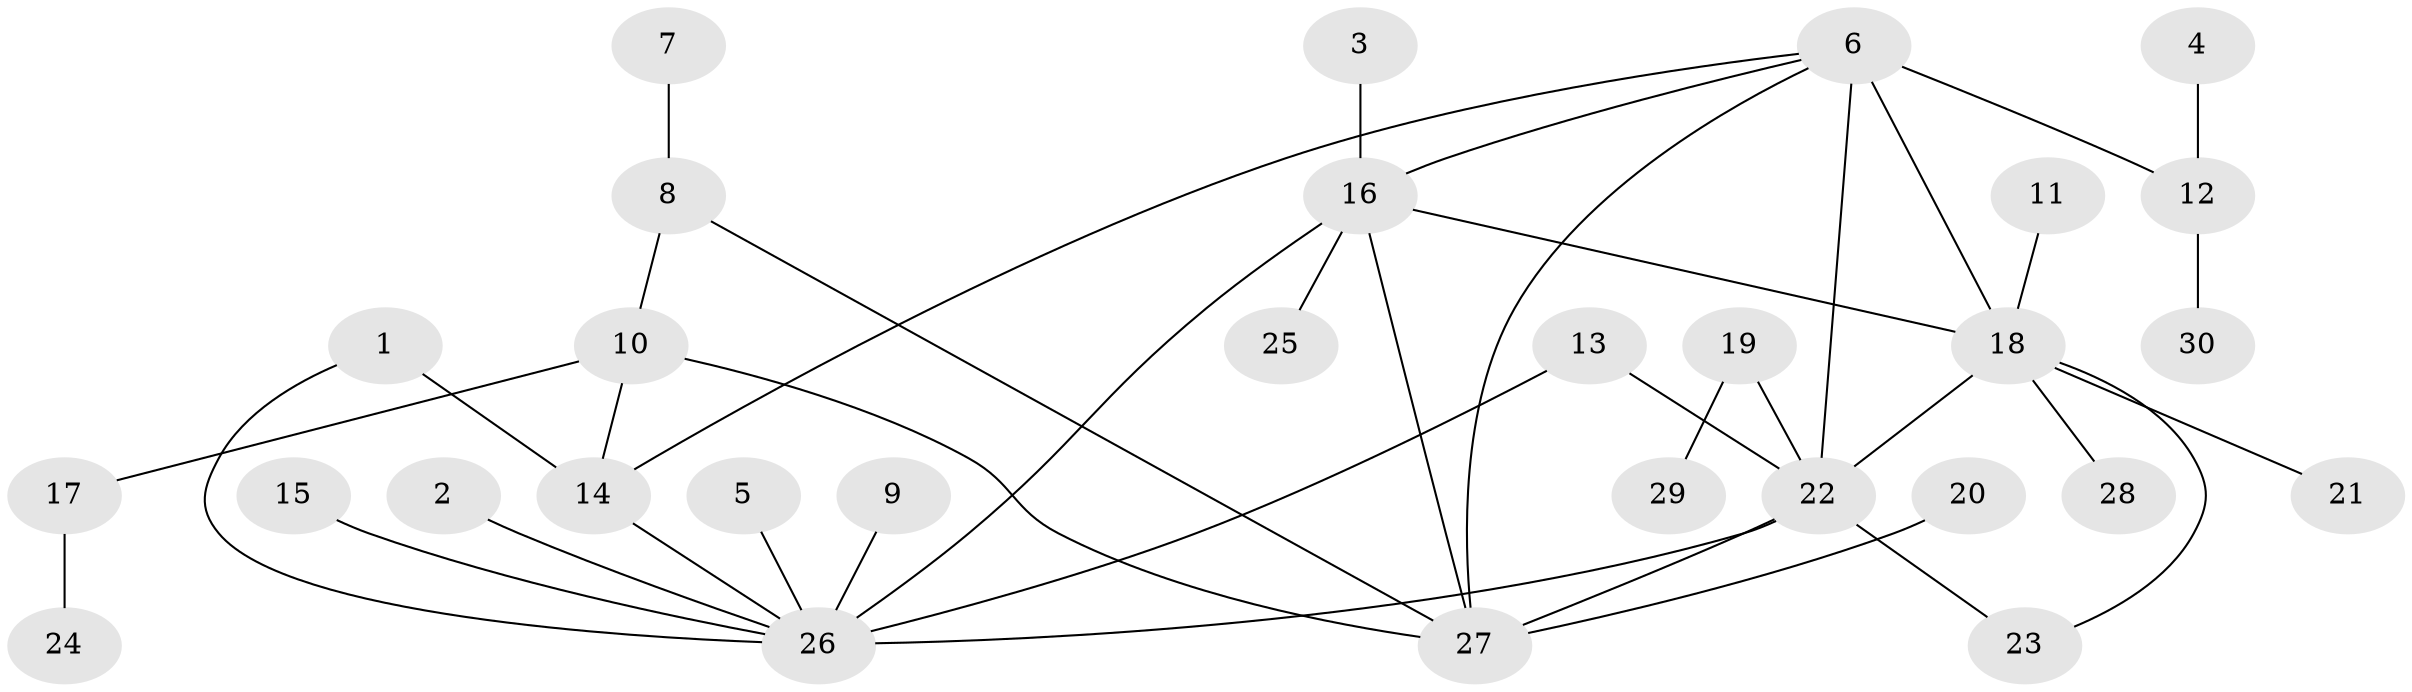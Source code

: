 // original degree distribution, {4: 0.1, 5: 0.06666666666666667, 9: 0.016666666666666666, 2: 0.2, 11: 0.016666666666666666, 8: 0.03333333333333333, 7: 0.016666666666666666, 3: 0.05, 1: 0.5}
// Generated by graph-tools (version 1.1) at 2025/26/03/09/25 03:26:34]
// undirected, 30 vertices, 40 edges
graph export_dot {
graph [start="1"]
  node [color=gray90,style=filled];
  1;
  2;
  3;
  4;
  5;
  6;
  7;
  8;
  9;
  10;
  11;
  12;
  13;
  14;
  15;
  16;
  17;
  18;
  19;
  20;
  21;
  22;
  23;
  24;
  25;
  26;
  27;
  28;
  29;
  30;
  1 -- 14 [weight=1.0];
  1 -- 26 [weight=1.0];
  2 -- 26 [weight=1.0];
  3 -- 16 [weight=1.0];
  4 -- 12 [weight=1.0];
  5 -- 26 [weight=1.0];
  6 -- 12 [weight=2.0];
  6 -- 14 [weight=1.0];
  6 -- 16 [weight=1.0];
  6 -- 18 [weight=1.0];
  6 -- 22 [weight=2.0];
  6 -- 27 [weight=2.0];
  7 -- 8 [weight=1.0];
  8 -- 10 [weight=1.0];
  8 -- 27 [weight=1.0];
  9 -- 26 [weight=1.0];
  10 -- 14 [weight=1.0];
  10 -- 17 [weight=1.0];
  10 -- 27 [weight=1.0];
  11 -- 18 [weight=1.0];
  12 -- 30 [weight=1.0];
  13 -- 22 [weight=1.0];
  13 -- 26 [weight=1.0];
  14 -- 26 [weight=1.0];
  15 -- 26 [weight=1.0];
  16 -- 18 [weight=2.0];
  16 -- 25 [weight=1.0];
  16 -- 26 [weight=2.0];
  16 -- 27 [weight=1.0];
  17 -- 24 [weight=1.0];
  18 -- 21 [weight=1.0];
  18 -- 22 [weight=1.0];
  18 -- 23 [weight=1.0];
  18 -- 28 [weight=1.0];
  19 -- 22 [weight=1.0];
  19 -- 29 [weight=1.0];
  20 -- 27 [weight=1.0];
  22 -- 23 [weight=1.0];
  22 -- 26 [weight=1.0];
  22 -- 27 [weight=1.0];
}
